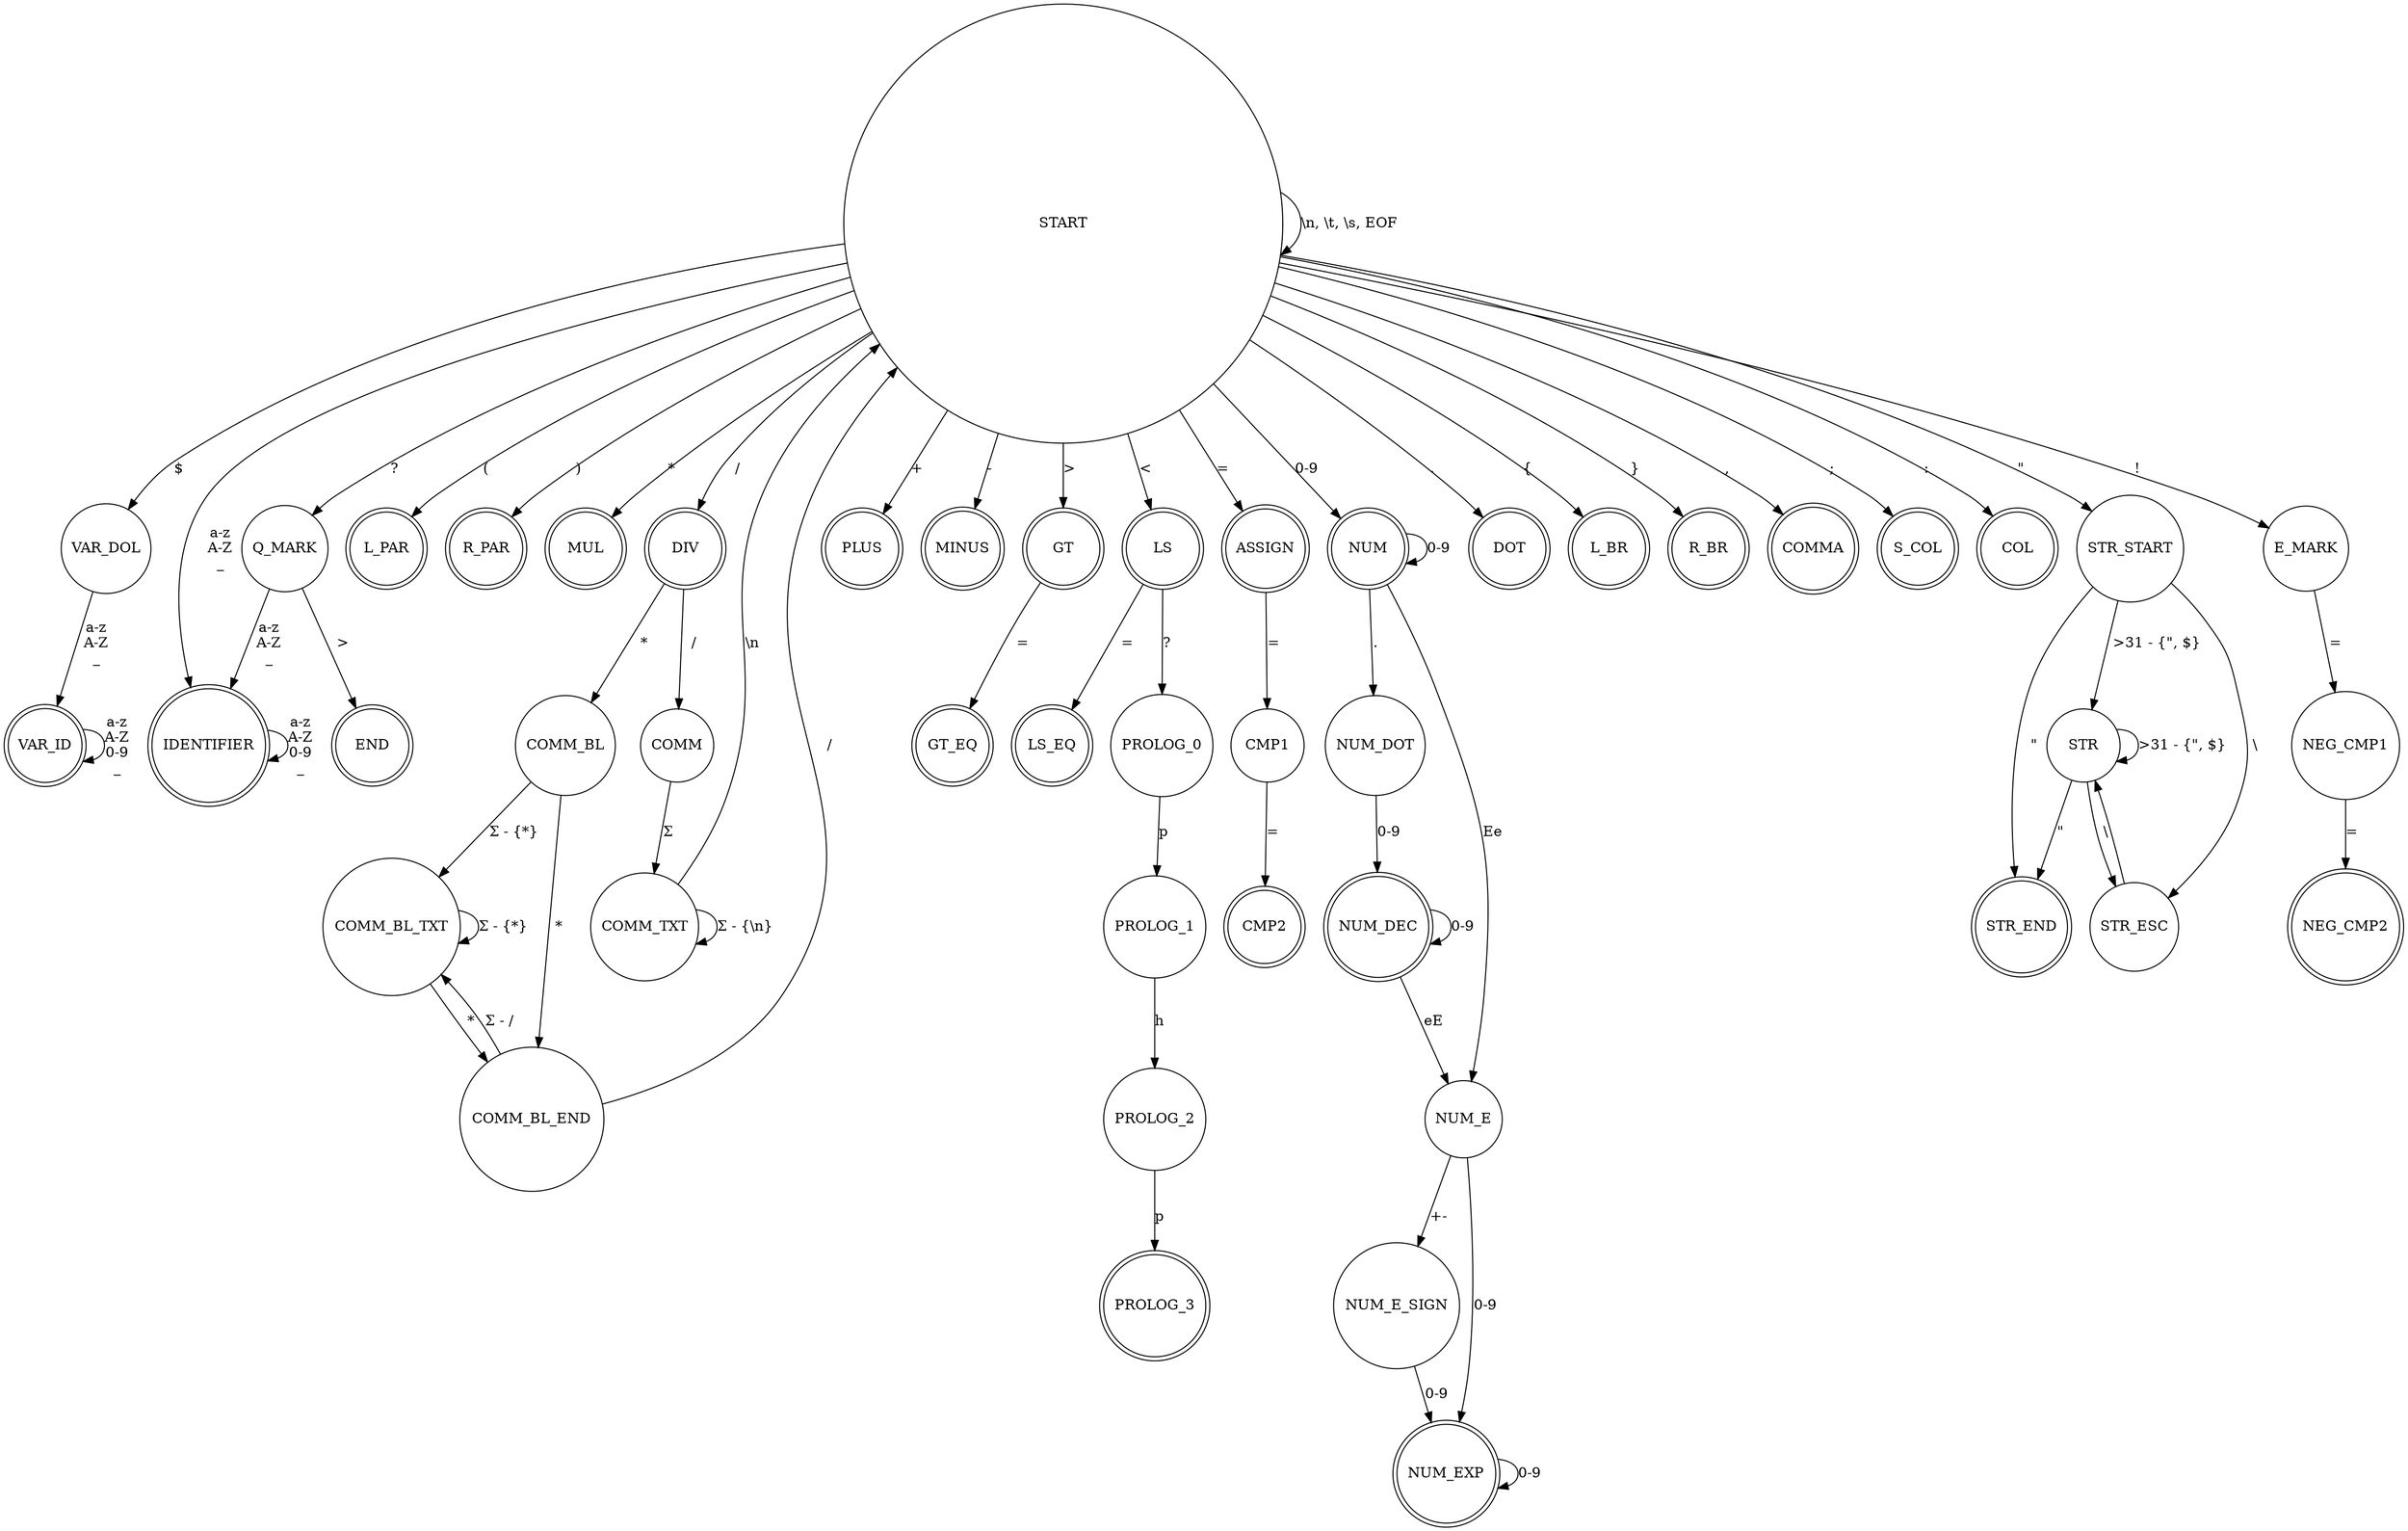 digraph G {
node [shape=circle, width=1, height=1]
{
node [shape=doublecircle]
VAR_ID
STR_END
IDENTIFIER
L_PAR
R_PAR
NUM_DEC
NUM_EXP
MUL,
DIV,
PLUS,
MINUS,
GT,
LS,
GT_EQ,
LS_EQ,
ASSIGN,
CMP2,
NEG_CMP2,
NUM,
DOT,
END,
PROLOG_3
L_BR,
R_BR,
COMMA,
S_COL,
COL
}

{
node[width = 6, height = 6];
START;
}

START -> IDENTIFIER[label="a-z\nA-Z\n_"];
START -> Q_MARK[label="?"];
START -> L_PAR[label="("];
START -> R_PAR[label=")"];
START -> STR_START[label="\""];
    START -> NUM[label="0-9"];
    START -> COMMA[label=","];
    START -> COL[label=":"];
    START -> S_COL[label=";"];
    START -> START[label="\\n, \\t, \\s, EOF"];
    START -> MUL[label="*"];
    START -> PLUS[label="+"];
    START -> MINUS[label="-"];
    START -> GT[label=">"];
    START -> LS[label="<"];
    START -> DOT[label="."];
    START -> L_BR[label="{"];
    START -> R_BR[label="}"];

    IDENTIFIER -> IDENTIFIER[label="a-z\nA-Z\n0-9\n_"];
    Q_MARK -> IDENTIFIER[label="a-z\nA-Z\n_"];
    NUM -> NUM_DOT[label="."];
    NUM_DOT -> NUM_DEC[label="0-9"];
    NUM -> NUM_E[label="Ee"];
    NUM_DEC -> NUM_E[label="eE"];
    NUM_E -> NUM_E_SIGN[label="+-"];
    NUM_E -> NUM_EXP[label="0-9"]
    NUM_E_SIGN -> NUM_EXP[label="0-9"];
    NUM_EXP -> NUM_EXP[label="0-9"];
    NUM -> NUM[label="0-9"];
    NUM_DEC -> NUM_DEC[label="0-9"];

    STR_START -> STR[label=">31 - {\", $}"];
STR_START -> STR_END[label="\""];
    STR -> STR_ESC[label=" \\"];
    STR -> STR_END[label="\""];
STR -> STR[label=">31 - {\", $}"];
    STR_ESC -> STR;
    STR_START -> STR_ESC[label=" \\"]

    START -> VAR_DOL[label="$"];
    VAR_DOL -> VAR_ID[label="a-z\nA-Z\n_"];
    VAR_ID -> VAR_ID[label="a-z\nA-Z\n0-9\n_"];
    START -> DIV[label="  /"];
    DIV -> COMM[label="  /"];
    COMM -> COMM_TXT[label="&#931;"];
    COMM_TXT -> COMM_TXT[label="&#931; - {\\n}"];
COMM_TXT -> START[label="\\n"];
DIV -> COMM_BL[label="*"];
COMM_BL -> COMM_BL_TXT[label="&#931; - {*}"];
COMM_BL -> COMM_BL_END[label="*"];
COMM_BL_TXT -> COMM_BL_TXT[label="&#931; - {*}"];
COMM_BL_TXT -> COMM_BL_END[label=" *"];
COMM_BL_END -> COMM_BL_TXT[label="&#931; - /"];
COMM_BL_END -> START[label=" /"];

GT -> GT_EQ[label="="];
LS -> LS_EQ[label="="];
LS -> PROLOG_0[label="?"];
PROLOG_0 -> PROLOG_1[label="p"];
PROLOG_1 -> PROLOG_2[label="h"];
PROLOG_2 -> PROLOG_3[label="p"];

Q_MARK -> END[label=">"];

START -> ASSIGN[label="="];
ASSIGN -> CMP1[label="="];
CMP1 -> CMP2[label="="];
START ->E_MARK[label="!"];
E_MARK -> NEG_CMP1[label="="];
NEG_CMP1 -> NEG_CMP2[label="="];

}